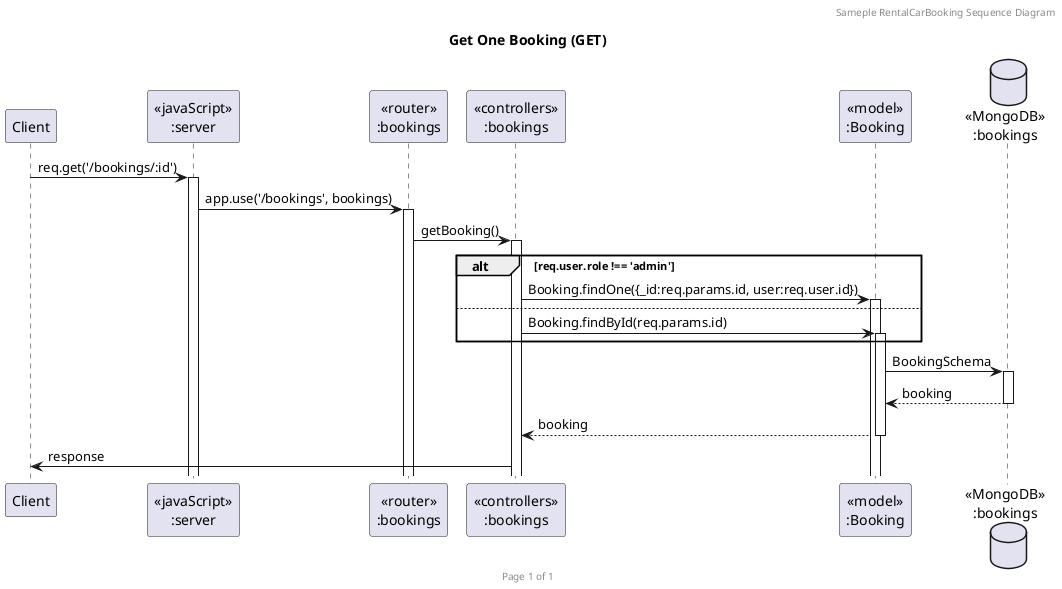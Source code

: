 @startuml Get One Booking (GET)

header Sameple RentalCarBooking Sequence Diagram
footer Page %page% of %lastpage%
title "Get One Booking (GET)"

participant "Client" as client
participant "<<javaScript>>\n:server" as server
participant "<<router>>\n:bookings" as routerBookings
participant "<<controllers>>\n:bookings" as controllersBookings
participant "<<model>>\n:Booking" as modelBooking
database "<<MongoDB>>\n:bookings" as BookingsDatabase

client->server ++:req.get('/bookings/:id')
server-> routerBookings ++:app.use('/bookings', bookings)
routerBookings -> controllersBookings ++:getBooking()
alt req.user.role !== 'admin'
    controllersBookings -> modelBooking ++:Booking.findOne({_id:req.params.id, user:req.user.id})
else
    controllersBookings -> modelBooking ++:Booking.findById(req.params.id)

end
modelBooking -> BookingsDatabase ++: BookingSchema
modelBooking <-- BookingsDatabase --:booking
controllersBookings <-- modelBooking --:booking
client <- controllersBookings :response



@enduml